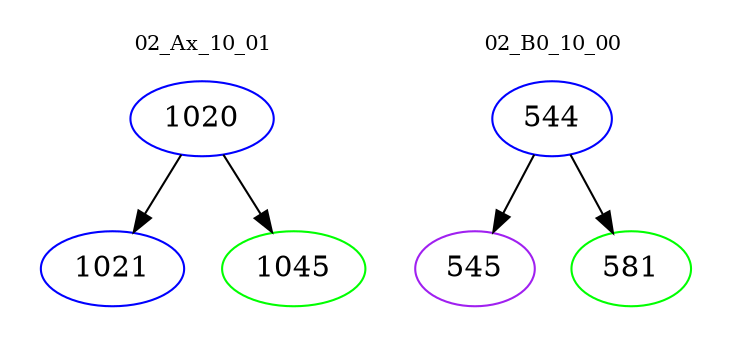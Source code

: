 digraph{
subgraph cluster_0 {
color = white
label = "02_Ax_10_01";
fontsize=10;
T0_1020 [label="1020", color="blue"]
T0_1020 -> T0_1021 [color="black"]
T0_1021 [label="1021", color="blue"]
T0_1020 -> T0_1045 [color="black"]
T0_1045 [label="1045", color="green"]
}
subgraph cluster_1 {
color = white
label = "02_B0_10_00";
fontsize=10;
T1_544 [label="544", color="blue"]
T1_544 -> T1_545 [color="black"]
T1_545 [label="545", color="purple"]
T1_544 -> T1_581 [color="black"]
T1_581 [label="581", color="green"]
}
}
